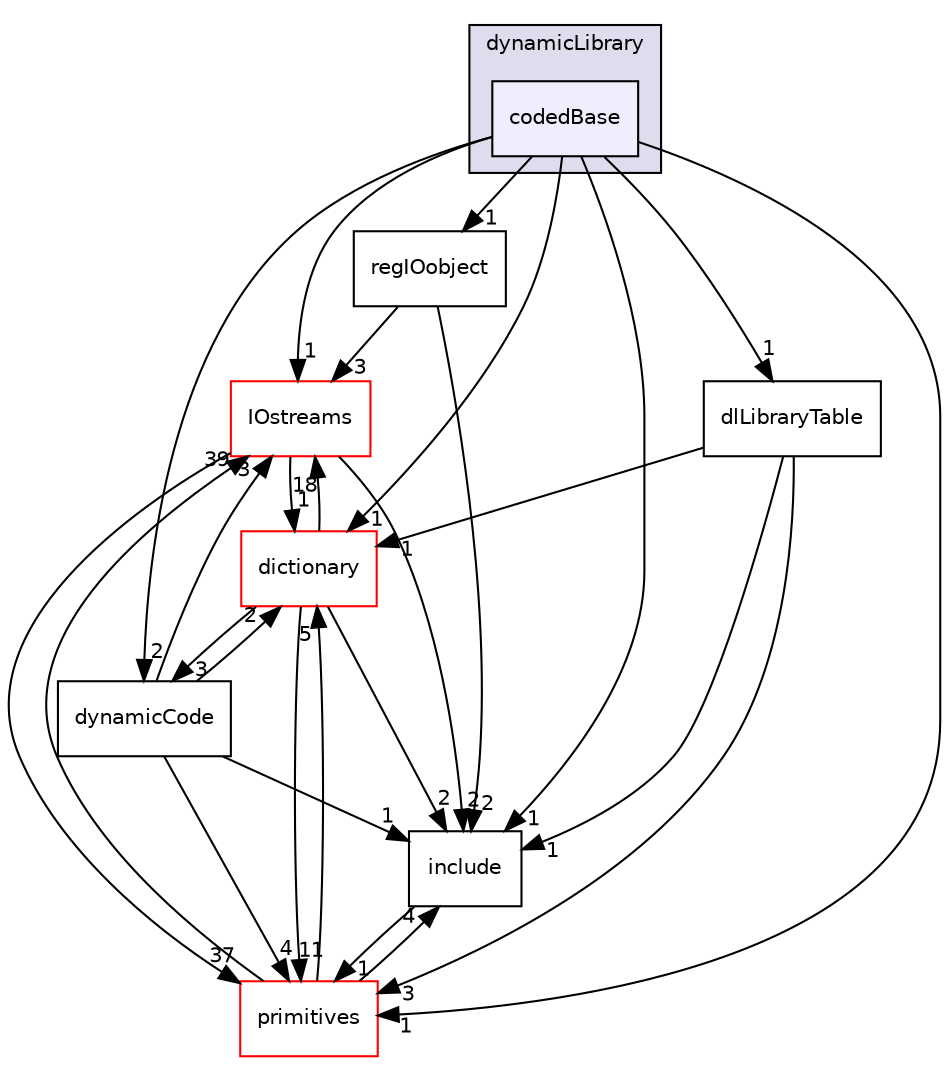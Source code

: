 digraph "src/OpenFOAM/db/dynamicLibrary/codedBase" {
  bgcolor=transparent;
  compound=true
  node [ fontsize="10", fontname="Helvetica"];
  edge [ labelfontsize="10", labelfontname="Helvetica"];
  subgraph clusterdir_65d267bb6b65740acaf7d5fe4aebd101 {
    graph [ bgcolor="#ddddee", pencolor="black", label="dynamicLibrary" fontname="Helvetica", fontsize="10", URL="dir_65d267bb6b65740acaf7d5fe4aebd101.html"]
  dir_8131d22c2ee89ed2188ef269fb56d56a [shape=box, label="codedBase", style="filled", fillcolor="#eeeeff", pencolor="black", URL="dir_8131d22c2ee89ed2188ef269fb56d56a.html"];
  }
  dir_466e4f5b4cc1582939ab4ceba36098d8 [shape=box label="IOstreams" color="red" URL="dir_466e4f5b4cc1582939ab4ceba36098d8.html"];
  dir_43e4f3d5f4ba74ef6e29186317ac2bae [shape=box label="dictionary" color="red" URL="dir_43e4f3d5f4ba74ef6e29186317ac2bae.html"];
  dir_0cfbbdb7fd86cbd258f1b57a5fc22be8 [shape=box label="dynamicCode" URL="dir_0cfbbdb7fd86cbd258f1b57a5fc22be8.html"];
  dir_3e50f45338116b169052b428016851aa [shape=box label="primitives" color="red" URL="dir_3e50f45338116b169052b428016851aa.html"];
  dir_bb2890f68b7fdb7b322b02b8256df6db [shape=box label="regIOobject" URL="dir_bb2890f68b7fdb7b322b02b8256df6db.html"];
  dir_e954e9f5966bc1c681a414ec8bd0ee15 [shape=box label="include" URL="dir_e954e9f5966bc1c681a414ec8bd0ee15.html"];
  dir_31c5953c92ca8ed254d4fe00d3dc943f [shape=box label="dlLibraryTable" URL="dir_31c5953c92ca8ed254d4fe00d3dc943f.html"];
  dir_466e4f5b4cc1582939ab4ceba36098d8->dir_43e4f3d5f4ba74ef6e29186317ac2bae [headlabel="1", labeldistance=1.5 headhref="dir_001991_001955.html"];
  dir_466e4f5b4cc1582939ab4ceba36098d8->dir_3e50f45338116b169052b428016851aa [headlabel="37", labeldistance=1.5 headhref="dir_001991_002324.html"];
  dir_466e4f5b4cc1582939ab4ceba36098d8->dir_e954e9f5966bc1c681a414ec8bd0ee15 [headlabel="2", labeldistance=1.5 headhref="dir_001991_002117.html"];
  dir_8131d22c2ee89ed2188ef269fb56d56a->dir_466e4f5b4cc1582939ab4ceba36098d8 [headlabel="1", labeldistance=1.5 headhref="dir_001969_001991.html"];
  dir_8131d22c2ee89ed2188ef269fb56d56a->dir_43e4f3d5f4ba74ef6e29186317ac2bae [headlabel="1", labeldistance=1.5 headhref="dir_001969_001955.html"];
  dir_8131d22c2ee89ed2188ef269fb56d56a->dir_0cfbbdb7fd86cbd258f1b57a5fc22be8 [headlabel="2", labeldistance=1.5 headhref="dir_001969_001971.html"];
  dir_8131d22c2ee89ed2188ef269fb56d56a->dir_3e50f45338116b169052b428016851aa [headlabel="1", labeldistance=1.5 headhref="dir_001969_002324.html"];
  dir_8131d22c2ee89ed2188ef269fb56d56a->dir_bb2890f68b7fdb7b322b02b8256df6db [headlabel="1", labeldistance=1.5 headhref="dir_001969_002005.html"];
  dir_8131d22c2ee89ed2188ef269fb56d56a->dir_e954e9f5966bc1c681a414ec8bd0ee15 [headlabel="1", labeldistance=1.5 headhref="dir_001969_002117.html"];
  dir_8131d22c2ee89ed2188ef269fb56d56a->dir_31c5953c92ca8ed254d4fe00d3dc943f [headlabel="1", labeldistance=1.5 headhref="dir_001969_001970.html"];
  dir_43e4f3d5f4ba74ef6e29186317ac2bae->dir_466e4f5b4cc1582939ab4ceba36098d8 [headlabel="18", labeldistance=1.5 headhref="dir_001955_001991.html"];
  dir_43e4f3d5f4ba74ef6e29186317ac2bae->dir_0cfbbdb7fd86cbd258f1b57a5fc22be8 [headlabel="3", labeldistance=1.5 headhref="dir_001955_001971.html"];
  dir_43e4f3d5f4ba74ef6e29186317ac2bae->dir_3e50f45338116b169052b428016851aa [headlabel="11", labeldistance=1.5 headhref="dir_001955_002324.html"];
  dir_43e4f3d5f4ba74ef6e29186317ac2bae->dir_e954e9f5966bc1c681a414ec8bd0ee15 [headlabel="2", labeldistance=1.5 headhref="dir_001955_002117.html"];
  dir_0cfbbdb7fd86cbd258f1b57a5fc22be8->dir_466e4f5b4cc1582939ab4ceba36098d8 [headlabel="3", labeldistance=1.5 headhref="dir_001971_001991.html"];
  dir_0cfbbdb7fd86cbd258f1b57a5fc22be8->dir_43e4f3d5f4ba74ef6e29186317ac2bae [headlabel="2", labeldistance=1.5 headhref="dir_001971_001955.html"];
  dir_0cfbbdb7fd86cbd258f1b57a5fc22be8->dir_3e50f45338116b169052b428016851aa [headlabel="4", labeldistance=1.5 headhref="dir_001971_002324.html"];
  dir_0cfbbdb7fd86cbd258f1b57a5fc22be8->dir_e954e9f5966bc1c681a414ec8bd0ee15 [headlabel="1", labeldistance=1.5 headhref="dir_001971_002117.html"];
  dir_3e50f45338116b169052b428016851aa->dir_466e4f5b4cc1582939ab4ceba36098d8 [headlabel="39", labeldistance=1.5 headhref="dir_002324_001991.html"];
  dir_3e50f45338116b169052b428016851aa->dir_43e4f3d5f4ba74ef6e29186317ac2bae [headlabel="5", labeldistance=1.5 headhref="dir_002324_001955.html"];
  dir_3e50f45338116b169052b428016851aa->dir_e954e9f5966bc1c681a414ec8bd0ee15 [headlabel="4", labeldistance=1.5 headhref="dir_002324_002117.html"];
  dir_bb2890f68b7fdb7b322b02b8256df6db->dir_466e4f5b4cc1582939ab4ceba36098d8 [headlabel="3", labeldistance=1.5 headhref="dir_002005_001991.html"];
  dir_bb2890f68b7fdb7b322b02b8256df6db->dir_e954e9f5966bc1c681a414ec8bd0ee15 [headlabel="2", labeldistance=1.5 headhref="dir_002005_002117.html"];
  dir_e954e9f5966bc1c681a414ec8bd0ee15->dir_3e50f45338116b169052b428016851aa [headlabel="1", labeldistance=1.5 headhref="dir_002117_002324.html"];
  dir_31c5953c92ca8ed254d4fe00d3dc943f->dir_43e4f3d5f4ba74ef6e29186317ac2bae [headlabel="1", labeldistance=1.5 headhref="dir_001970_001955.html"];
  dir_31c5953c92ca8ed254d4fe00d3dc943f->dir_3e50f45338116b169052b428016851aa [headlabel="3", labeldistance=1.5 headhref="dir_001970_002324.html"];
  dir_31c5953c92ca8ed254d4fe00d3dc943f->dir_e954e9f5966bc1c681a414ec8bd0ee15 [headlabel="1", labeldistance=1.5 headhref="dir_001970_002117.html"];
}
